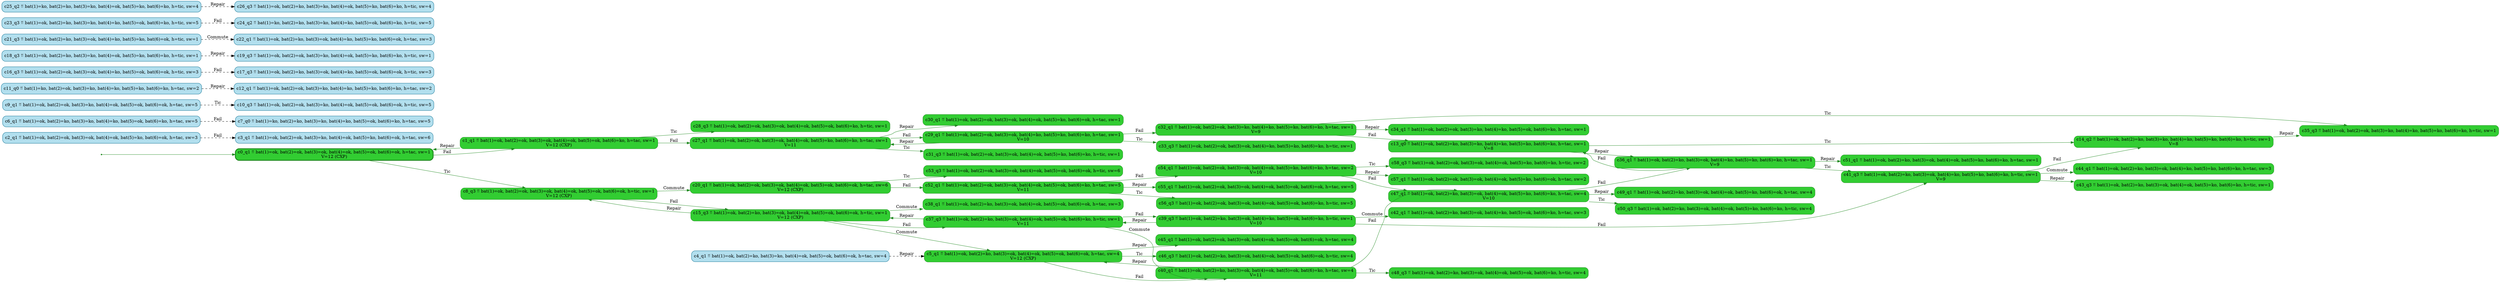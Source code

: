 digraph g {

	rankdir="LR"

	__invisible__[shape="point", color="forestgreen"]
	c0_q1[label="c0_q1 ≝ bat(1)=ok, bat(2)=ok, bat(3)=ok, bat(4)=ok, bat(5)=ok, bat(6)=ok, h=tac, sw=1\nV=12 (CXP)", shape="box", style="rounded, filled", color="forestgreen", fillcolor="limegreen", penwidth=3] // Initial
	c1_q1[label="c1_q1 ≝ bat(1)=ok, bat(2)=ok, bat(3)=ok, bat(4)=ok, bat(5)=ok, bat(6)=ko, h=tac, sw=1\nV=12 (CXP)", shape="box", style="rounded, filled", color="forestgreen", fillcolor="limegreen"]
	c27_q1[label="c27_q1 ≝ bat(1)=ok, bat(2)=ok, bat(3)=ok, bat(4)=ok, bat(5)=ko, bat(6)=ko, h=tac, sw=1\nV=11", shape="box", style="rounded, filled", color="forestgreen", fillcolor="limegreen"]
	c29_q1[label="c29_q1 ≝ bat(1)=ok, bat(2)=ok, bat(3)=ok, bat(4)=ko, bat(5)=ko, bat(6)=ko, h=tac, sw=1\nV=10", shape="box", style="rounded, filled", color="forestgreen", fillcolor="limegreen"]
	c32_q1[label="c32_q1 ≝ bat(1)=ok, bat(2)=ok, bat(3)=ko, bat(4)=ko, bat(5)=ko, bat(6)=ko, h=tac, sw=1\nV=9", shape="box", style="rounded, filled", color="forestgreen", fillcolor="limegreen"]
	c34_q1[label="c34_q1 ≝ bat(1)=ok, bat(2)=ok, bat(3)=ko, bat(4)=ko, bat(5)=ok, bat(6)=ko, h=tac, sw=1", shape="box", style="rounded, filled", color="forestgreen", fillcolor="limegreen"]
	c13_q0[label="c13_q0 ≝ bat(1)=ok, bat(2)=ko, bat(3)=ko, bat(4)=ko, bat(5)=ko, bat(6)=ko, h=tac, sw=1\nV=8", shape="box", style="rounded, filled", color="forestgreen", fillcolor="limegreen"]
	c14_q2[label="c14_q2 ≝ bat(1)=ok, bat(2)=ko, bat(3)=ko, bat(4)=ko, bat(5)=ko, bat(6)=ko, h=tic, sw=1\nV=8", shape="box", style="rounded, filled", color="forestgreen", fillcolor="limegreen"]
	c35_q3[label="c35_q3 ≝ bat(1)=ok, bat(2)=ok, bat(3)=ko, bat(4)=ko, bat(5)=ko, bat(6)=ko, h=tic, sw=1", shape="box", style="rounded, filled", color="forestgreen", fillcolor="limegreen"]
	c36_q1[label="c36_q1 ≝ bat(1)=ok, bat(2)=ko, bat(3)=ok, bat(4)=ko, bat(5)=ko, bat(6)=ko, h=tac, sw=1\nV=9", shape="box", style="rounded, filled", color="forestgreen", fillcolor="limegreen"]
	c51_q1[label="c51_q1 ≝ bat(1)=ok, bat(2)=ko, bat(3)=ok, bat(4)=ok, bat(5)=ko, bat(6)=ko, h=tac, sw=1", shape="box", style="rounded, filled", color="forestgreen", fillcolor="limegreen"]
	c41_q3[label="c41_q3 ≝ bat(1)=ok, bat(2)=ko, bat(3)=ok, bat(4)=ko, bat(5)=ko, bat(6)=ko, h=tic, sw=1\nV=9", shape="box", style="rounded, filled", color="forestgreen", fillcolor="limegreen"]
	c43_q3[label="c43_q3 ≝ bat(1)=ok, bat(2)=ko, bat(3)=ok, bat(4)=ok, bat(5)=ko, bat(6)=ko, h=tic, sw=1", shape="box", style="rounded, filled", color="forestgreen", fillcolor="limegreen"]
	c44_q1[label="c44_q1 ≝ bat(1)=ok, bat(2)=ko, bat(3)=ok, bat(4)=ko, bat(5)=ko, bat(6)=ko, h=tac, sw=3", shape="box", style="rounded, filled", color="forestgreen", fillcolor="limegreen"]
	c33_q3[label="c33_q3 ≝ bat(1)=ok, bat(2)=ok, bat(3)=ok, bat(4)=ko, bat(5)=ko, bat(6)=ko, h=tic, sw=1", shape="box", style="rounded, filled", color="forestgreen", fillcolor="limegreen"]
	c30_q1[label="c30_q1 ≝ bat(1)=ok, bat(2)=ok, bat(3)=ok, bat(4)=ok, bat(5)=ko, bat(6)=ok, h=tac, sw=1", shape="box", style="rounded, filled", color="forestgreen", fillcolor="limegreen"]
	c31_q3[label="c31_q3 ≝ bat(1)=ok, bat(2)=ok, bat(3)=ok, bat(4)=ok, bat(5)=ko, bat(6)=ko, h=tic, sw=1", shape="box", style="rounded, filled", color="forestgreen", fillcolor="limegreen"]
	c28_q3[label="c28_q3 ≝ bat(1)=ok, bat(2)=ok, bat(3)=ok, bat(4)=ok, bat(5)=ok, bat(6)=ko, h=tic, sw=1", shape="box", style="rounded, filled", color="forestgreen", fillcolor="limegreen"]
	c8_q3[label="c8_q3 ≝ bat(1)=ok, bat(2)=ok, bat(3)=ok, bat(4)=ok, bat(5)=ok, bat(6)=ok, h=tic, sw=1\nV=12 (CXP)", shape="box", style="rounded, filled", color="forestgreen", fillcolor="limegreen"]
	c15_q3[label="c15_q3 ≝ bat(1)=ok, bat(2)=ko, bat(3)=ok, bat(4)=ok, bat(5)=ok, bat(6)=ok, h=tic, sw=1\nV=12 (CXP)", shape="box", style="rounded, filled", color="forestgreen", fillcolor="limegreen"]
	c5_q1[label="c5_q1 ≝ bat(1)=ok, bat(2)=ko, bat(3)=ok, bat(4)=ok, bat(5)=ok, bat(6)=ok, h=tac, sw=4\nV=12 (CXP)", shape="box", style="rounded, filled", color="forestgreen", fillcolor="limegreen"]
	c40_q1[label="c40_q1 ≝ bat(1)=ok, bat(2)=ko, bat(3)=ok, bat(4)=ok, bat(5)=ok, bat(6)=ko, h=tac, sw=4\nV=11", shape="box", style="rounded, filled", color="forestgreen", fillcolor="limegreen"]
	c47_q1[label="c47_q1 ≝ bat(1)=ok, bat(2)=ko, bat(3)=ok, bat(4)=ok, bat(5)=ko, bat(6)=ko, h=tac, sw=4\nV=10", shape="box", style="rounded, filled", color="forestgreen", fillcolor="limegreen"]
	c49_q1[label="c49_q1 ≝ bat(1)=ok, bat(2)=ko, bat(3)=ok, bat(4)=ok, bat(5)=ko, bat(6)=ok, h=tac, sw=4", shape="box", style="rounded, filled", color="forestgreen", fillcolor="limegreen"]
	c50_q3[label="c50_q3 ≝ bat(1)=ok, bat(2)=ko, bat(3)=ok, bat(4)=ok, bat(5)=ko, bat(6)=ko, h=tic, sw=4", shape="box", style="rounded, filled", color="forestgreen", fillcolor="limegreen"]
	c48_q3[label="c48_q3 ≝ bat(1)=ok, bat(2)=ko, bat(3)=ok, bat(4)=ok, bat(5)=ok, bat(6)=ko, h=tic, sw=4", shape="box", style="rounded, filled", color="forestgreen", fillcolor="limegreen"]
	c45_q1[label="c45_q1 ≝ bat(1)=ok, bat(2)=ok, bat(3)=ok, bat(4)=ok, bat(5)=ok, bat(6)=ok, h=tac, sw=4", shape="box", style="rounded, filled", color="forestgreen", fillcolor="limegreen"]
	c46_q3[label="c46_q3 ≝ bat(1)=ok, bat(2)=ko, bat(3)=ok, bat(4)=ok, bat(5)=ok, bat(6)=ok, h=tic, sw=4", shape="box", style="rounded, filled", color="forestgreen", fillcolor="limegreen"]
	c37_q3[label="c37_q3 ≝ bat(1)=ok, bat(2)=ko, bat(3)=ok, bat(4)=ok, bat(5)=ok, bat(6)=ko, h=tic, sw=1\nV=11", shape="box", style="rounded, filled", color="forestgreen", fillcolor="limegreen"]
	c39_q3[label="c39_q3 ≝ bat(1)=ok, bat(2)=ko, bat(3)=ok, bat(4)=ko, bat(5)=ok, bat(6)=ko, h=tic, sw=1\nV=10", shape="box", style="rounded, filled", color="forestgreen", fillcolor="limegreen"]
	c42_q1[label="c42_q1 ≝ bat(1)=ok, bat(2)=ko, bat(3)=ok, bat(4)=ko, bat(5)=ok, bat(6)=ko, h=tac, sw=3", shape="box", style="rounded, filled", color="forestgreen", fillcolor="limegreen"]
	c38_q1[label="c38_q1 ≝ bat(1)=ok, bat(2)=ko, bat(3)=ok, bat(4)=ok, bat(5)=ok, bat(6)=ok, h=tac, sw=3", shape="box", style="rounded, filled", color="forestgreen", fillcolor="limegreen"]
	c20_q1[label="c20_q1 ≝ bat(1)=ok, bat(2)=ok, bat(3)=ok, bat(4)=ok, bat(5)=ok, bat(6)=ok, h=tac, sw=6\nV=12 (CXP)", shape="box", style="rounded, filled", color="forestgreen", fillcolor="limegreen"]
	c52_q1[label="c52_q1 ≝ bat(1)=ok, bat(2)=ok, bat(3)=ok, bat(4)=ok, bat(5)=ok, bat(6)=ko, h=tac, sw=5\nV=11", shape="box", style="rounded, filled", color="forestgreen", fillcolor="limegreen"]
	c54_q1[label="c54_q1 ≝ bat(1)=ok, bat(2)=ok, bat(3)=ok, bat(4)=ok, bat(5)=ko, bat(6)=ko, h=tac, sw=2\nV=10", shape="box", style="rounded, filled", color="forestgreen", fillcolor="limegreen"]
	c57_q1[label="c57_q1 ≝ bat(1)=ok, bat(2)=ok, bat(3)=ok, bat(4)=ok, bat(5)=ko, bat(6)=ok, h=tac, sw=2", shape="box", style="rounded, filled", color="forestgreen", fillcolor="limegreen"]
	c58_q3[label="c58_q3 ≝ bat(1)=ok, bat(2)=ok, bat(3)=ok, bat(4)=ok, bat(5)=ko, bat(6)=ko, h=tic, sw=2", shape="box", style="rounded, filled", color="forestgreen", fillcolor="limegreen"]
	c55_q1[label="c55_q1 ≝ bat(1)=ok, bat(2)=ok, bat(3)=ok, bat(4)=ok, bat(5)=ok, bat(6)=ok, h=tac, sw=5", shape="box", style="rounded, filled", color="forestgreen", fillcolor="limegreen"]
	c56_q3[label="c56_q3 ≝ bat(1)=ok, bat(2)=ok, bat(3)=ok, bat(4)=ok, bat(5)=ok, bat(6)=ko, h=tic, sw=5", shape="box", style="rounded, filled", color="forestgreen", fillcolor="limegreen"]
	c53_q3[label="c53_q3 ≝ bat(1)=ok, bat(2)=ok, bat(3)=ok, bat(4)=ok, bat(5)=ok, bat(6)=ok, h=tic, sw=6", shape="box", style="rounded, filled", color="forestgreen", fillcolor="limegreen"]
	c2_q1[label="c2_q1 ≝ bat(1)=ok, bat(2)=ok, bat(3)=ok, bat(4)=ok, bat(5)=ko, bat(6)=ok, h=tac, sw=3", shape="box", style="rounded, filled", color="deepskyblue4", fillcolor="lightblue2"]
	c3_q1[label="c3_q1 ≝ bat(1)=ok, bat(2)=ok, bat(3)=ko, bat(4)=ok, bat(5)=ko, bat(6)=ok, h=tac, sw=6", shape="box", style="rounded, filled", color="deepskyblue4", fillcolor="lightblue2"]
	c4_q1[label="c4_q1 ≝ bat(1)=ok, bat(2)=ko, bat(3)=ko, bat(4)=ok, bat(5)=ok, bat(6)=ok, h=tac, sw=4", shape="box", style="rounded, filled", color="deepskyblue4", fillcolor="lightblue2"]
	c6_q1[label="c6_q1 ≝ bat(1)=ok, bat(2)=ko, bat(3)=ko, bat(4)=ko, bat(5)=ok, bat(6)=ko, h=tac, sw=5", shape="box", style="rounded, filled", color="deepskyblue4", fillcolor="lightblue2"]
	c7_q0[label="c7_q0 ≝ bat(1)=ko, bat(2)=ko, bat(3)=ko, bat(4)=ko, bat(5)=ok, bat(6)=ko, h=tac, sw=5", shape="box", style="rounded, filled", color="deepskyblue4", fillcolor="lightblue2"]
	c9_q1[label="c9_q1 ≝ bat(1)=ok, bat(2)=ok, bat(3)=ko, bat(4)=ok, bat(5)=ok, bat(6)=ok, h=tac, sw=5", shape="box", style="rounded, filled", color="deepskyblue4", fillcolor="lightblue2"]
	c10_q3[label="c10_q3 ≝ bat(1)=ok, bat(2)=ok, bat(3)=ko, bat(4)=ok, bat(5)=ok, bat(6)=ok, h=tic, sw=5", shape="box", style="rounded, filled", color="deepskyblue4", fillcolor="lightblue2"]
	c11_q0[label="c11_q0 ≝ bat(1)=ko, bat(2)=ok, bat(3)=ko, bat(4)=ko, bat(5)=ko, bat(6)=ko, h=tac, sw=2", shape="box", style="rounded, filled", color="deepskyblue4", fillcolor="lightblue2"]
	c12_q1[label="c12_q1 ≝ bat(1)=ok, bat(2)=ok, bat(3)=ko, bat(4)=ko, bat(5)=ko, bat(6)=ko, h=tac, sw=2", shape="box", style="rounded, filled", color="deepskyblue4", fillcolor="lightblue2"]
	c16_q3[label="c16_q3 ≝ bat(1)=ok, bat(2)=ok, bat(3)=ok, bat(4)=ko, bat(5)=ok, bat(6)=ok, h=tic, sw=3", shape="box", style="rounded, filled", color="deepskyblue4", fillcolor="lightblue2"]
	c17_q3[label="c17_q3 ≝ bat(1)=ok, bat(2)=ko, bat(3)=ok, bat(4)=ko, bat(5)=ok, bat(6)=ok, h=tic, sw=3", shape="box", style="rounded, filled", color="deepskyblue4", fillcolor="lightblue2"]
	c18_q3[label="c18_q3 ≝ bat(1)=ok, bat(2)=ko, bat(3)=ko, bat(4)=ok, bat(5)=ko, bat(6)=ko, h=tic, sw=1", shape="box", style="rounded, filled", color="deepskyblue4", fillcolor="lightblue2"]
	c19_q3[label="c19_q3 ≝ bat(1)=ok, bat(2)=ok, bat(3)=ko, bat(4)=ok, bat(5)=ko, bat(6)=ko, h=tic, sw=1", shape="box", style="rounded, filled", color="deepskyblue4", fillcolor="lightblue2"]
	c21_q3[label="c21_q3 ≝ bat(1)=ok, bat(2)=ko, bat(3)=ok, bat(4)=ko, bat(5)=ko, bat(6)=ok, h=tic, sw=1", shape="box", style="rounded, filled", color="deepskyblue4", fillcolor="lightblue2"]
	c22_q1[label="c22_q1 ≝ bat(1)=ok, bat(2)=ko, bat(3)=ok, bat(4)=ko, bat(5)=ko, bat(6)=ok, h=tac, sw=3", shape="box", style="rounded, filled", color="deepskyblue4", fillcolor="lightblue2"]
	c23_q3[label="c23_q3 ≝ bat(1)=ok, bat(2)=ko, bat(3)=ko, bat(4)=ko, bat(5)=ok, bat(6)=ko, h=tic, sw=5", shape="box", style="rounded, filled", color="deepskyblue4", fillcolor="lightblue2"]
	c24_q2[label="c24_q2 ≝ bat(1)=ko, bat(2)=ko, bat(3)=ko, bat(4)=ko, bat(5)=ok, bat(6)=ko, h=tic, sw=5", shape="box", style="rounded, filled", color="deepskyblue4", fillcolor="lightblue2"]
	c25_q2[label="c25_q2 ≝ bat(1)=ko, bat(2)=ko, bat(3)=ko, bat(4)=ok, bat(5)=ko, bat(6)=ko, h=tic, sw=4", shape="box", style="rounded, filled", color="deepskyblue4", fillcolor="lightblue2"]
	c26_q3[label="c26_q3 ≝ bat(1)=ok, bat(2)=ko, bat(3)=ko, bat(4)=ok, bat(5)=ko, bat(6)=ko, h=tic, sw=4", shape="box", style="rounded, filled", color="deepskyblue4", fillcolor="lightblue2"]

	__invisible__ -> c0_q1[color="forestgreen"]
	c0_q1 -> c1_q1[label="Fail", color="forestgreen"]
	c1_q1 -> c0_q1[label="Repair", color="forestgreen"]
	c1_q1 -> c27_q1[label="Fail", color="forestgreen"]
	c27_q1 -> c29_q1[label="Fail", color="forestgreen"]
	c29_q1 -> c32_q1[label="Fail", color="forestgreen"]
	c32_q1 -> c34_q1[label="Repair", color="forestgreen"]
	c32_q1 -> c13_q0[label="Fail", color="forestgreen"]
	c13_q0 -> c14_q2[label="Tic", color="forestgreen"]
	c14_q2 -> c35_q3[label="Repair", color="forestgreen"]
	c13_q0 -> c36_q1[label="Repair", color="forestgreen"]
	c36_q1 -> c51_q1[label="Repair", color="forestgreen"]
	c36_q1 -> c13_q0[label="Fail", color="forestgreen"]
	c36_q1 -> c41_q3[label="Tic", color="forestgreen"]
	c41_q3 -> c43_q3[label="Repair", color="forestgreen"]
	c41_q3 -> c44_q1[label="Commute", color="forestgreen"]
	c41_q3 -> c14_q2[label="Fail", color="forestgreen"]
	c32_q1 -> c35_q3[label="Tic", color="forestgreen"]
	c29_q1 -> c27_q1[label="Repair", color="forestgreen"]
	c29_q1 -> c33_q3[label="Tic", color="forestgreen"]
	c27_q1 -> c30_q1[label="Repair", color="forestgreen"]
	c27_q1 -> c31_q3[label="Tic", color="forestgreen"]
	c1_q1 -> c28_q3[label="Tic", color="forestgreen"]
	c0_q1 -> c8_q3[label="Tic", color="forestgreen"]
	c8_q3 -> c15_q3[label="Fail", color="forestgreen"]
	c15_q3 -> c8_q3[label="Repair", color="forestgreen"]
	c15_q3 -> c5_q1[label="Commute", color="forestgreen"]
	c5_q1 -> c40_q1[label="Fail", color="forestgreen"]
	c40_q1 -> c47_q1[label="Fail", color="forestgreen"]
	c47_q1 -> c36_q1[label="Fail", color="forestgreen"]
	c47_q1 -> c49_q1[label="Repair", color="forestgreen"]
	c47_q1 -> c50_q3[label="Tic", color="forestgreen"]
	c40_q1 -> c5_q1[label="Repair", color="forestgreen"]
	c40_q1 -> c48_q3[label="Tic", color="forestgreen"]
	c5_q1 -> c45_q1[label="Repair", color="forestgreen"]
	c5_q1 -> c46_q3[label="Tic", color="forestgreen"]
	c15_q3 -> c37_q3[label="Fail", color="forestgreen"]
	c37_q3 -> c39_q3[label="Fail", color="forestgreen"]
	c39_q3 -> c41_q3[label="Fail", color="forestgreen"]
	c39_q3 -> c37_q3[label="Repair", color="forestgreen"]
	c39_q3 -> c42_q1[label="Commute", color="forestgreen"]
	c37_q3 -> c15_q3[label="Repair", color="forestgreen"]
	c37_q3 -> c40_q1[label="Commute", color="forestgreen"]
	c15_q3 -> c38_q1[label="Commute", color="forestgreen"]
	c8_q3 -> c20_q1[label="Commute", color="forestgreen"]
	c20_q1 -> c52_q1[label="Fail", color="forestgreen"]
	c52_q1 -> c54_q1[label="Fail", color="forestgreen"]
	c54_q1 -> c47_q1[label="Fail", color="forestgreen"]
	c54_q1 -> c57_q1[label="Repair", color="forestgreen"]
	c54_q1 -> c58_q3[label="Tic", color="forestgreen"]
	c52_q1 -> c55_q1[label="Repair", color="forestgreen"]
	c52_q1 -> c56_q3[label="Tic", color="forestgreen"]
	c20_q1 -> c53_q3[label="Tic", color="forestgreen"]
	c2_q1 -> c3_q1[label="Fail", color="black", style="dashed"]
	c4_q1 -> c5_q1[label="Repair", color="black", style="dashed"]
	c6_q1 -> c7_q0[label="Fail", color="black", style="dashed"]
	c9_q1 -> c10_q3[label="Tic", color="black", style="dashed"]
	c11_q0 -> c12_q1[label="Repair", color="black", style="dashed"]
	c16_q3 -> c17_q3[label="Fail", color="black", style="dashed"]
	c18_q3 -> c19_q3[label="Repair", color="black", style="dashed"]
	c21_q3 -> c22_q1[label="Commute", color="black", style="dashed"]
	c23_q3 -> c24_q2[label="Fail", color="black", style="dashed"]
	c25_q2 -> c26_q3[label="Repair", color="black", style="dashed"]

}
